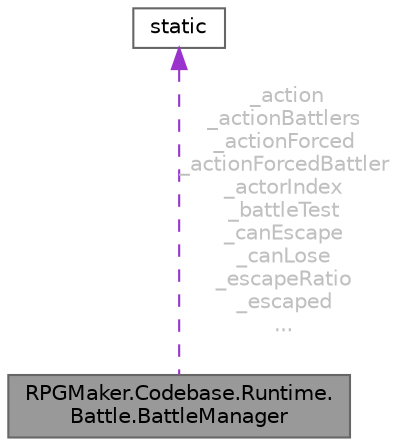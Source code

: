 digraph "RPGMaker.Codebase.Runtime.Battle.BattleManager"
{
 // LATEX_PDF_SIZE
  bgcolor="transparent";
  edge [fontname=Helvetica,fontsize=10,labelfontname=Helvetica,labelfontsize=10];
  node [fontname=Helvetica,fontsize=10,shape=box,height=0.2,width=0.4];
  Node1 [id="Node000001",label="RPGMaker.Codebase.Runtime.\lBattle.BattleManager",height=0.2,width=0.4,color="gray40", fillcolor="grey60", style="filled", fontcolor="black",tooltip="戦闘の進行を制御する静的クラス"];
  Node2 -> Node1 [id="edge1_Node000001_Node000002",dir="back",color="darkorchid3",style="dashed",tooltip=" ",label=" _action\n_actionBattlers\n_actionForced\n_actionForcedBattler\n_actorIndex\n_battleTest\n_canEscape\n_canLose\n_escapeRatio\n_escaped\n...",fontcolor="grey" ];
  Node2 [id="Node000002",label="static",height=0.2,width=0.4,color="gray40", fillcolor="white", style="filled",tooltip=" "];
}
